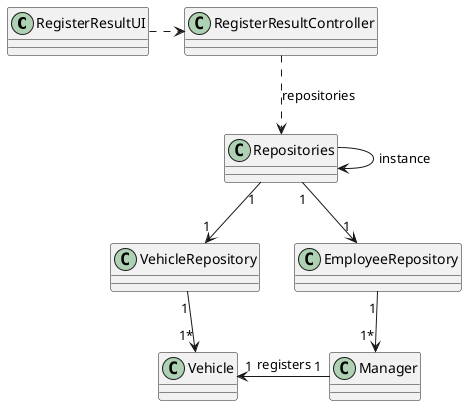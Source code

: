 @startuml
'skinparam monochrome true
skinparam packageStyle rectangle
skinparam shadowing false
skinparam linetype polyline
'skinparam linetype orto

skinparam classAttributeIconSize 0

'left to right direction
class RegisterResultUI{

}

class RegisterResultController{

}

class Repositories{

}

class VehicleRepository{

}

class Vehicle{

}

class EmployeeRepository{

}

class Manager{

}

RegisterResultUI .> RegisterResultController
RegisterResultController ..> Repositories : repositories
Repositories -> Repositories : instance
Repositories "1" --> "1" VehicleRepository
VehicleRepository "1" --> "1*" Vehicle
Repositories "1" --> "1" EmployeeRepository
EmployeeRepository "1" --> "1*"Manager
Vehicle "1" <- "1" Manager : registers


@enduml